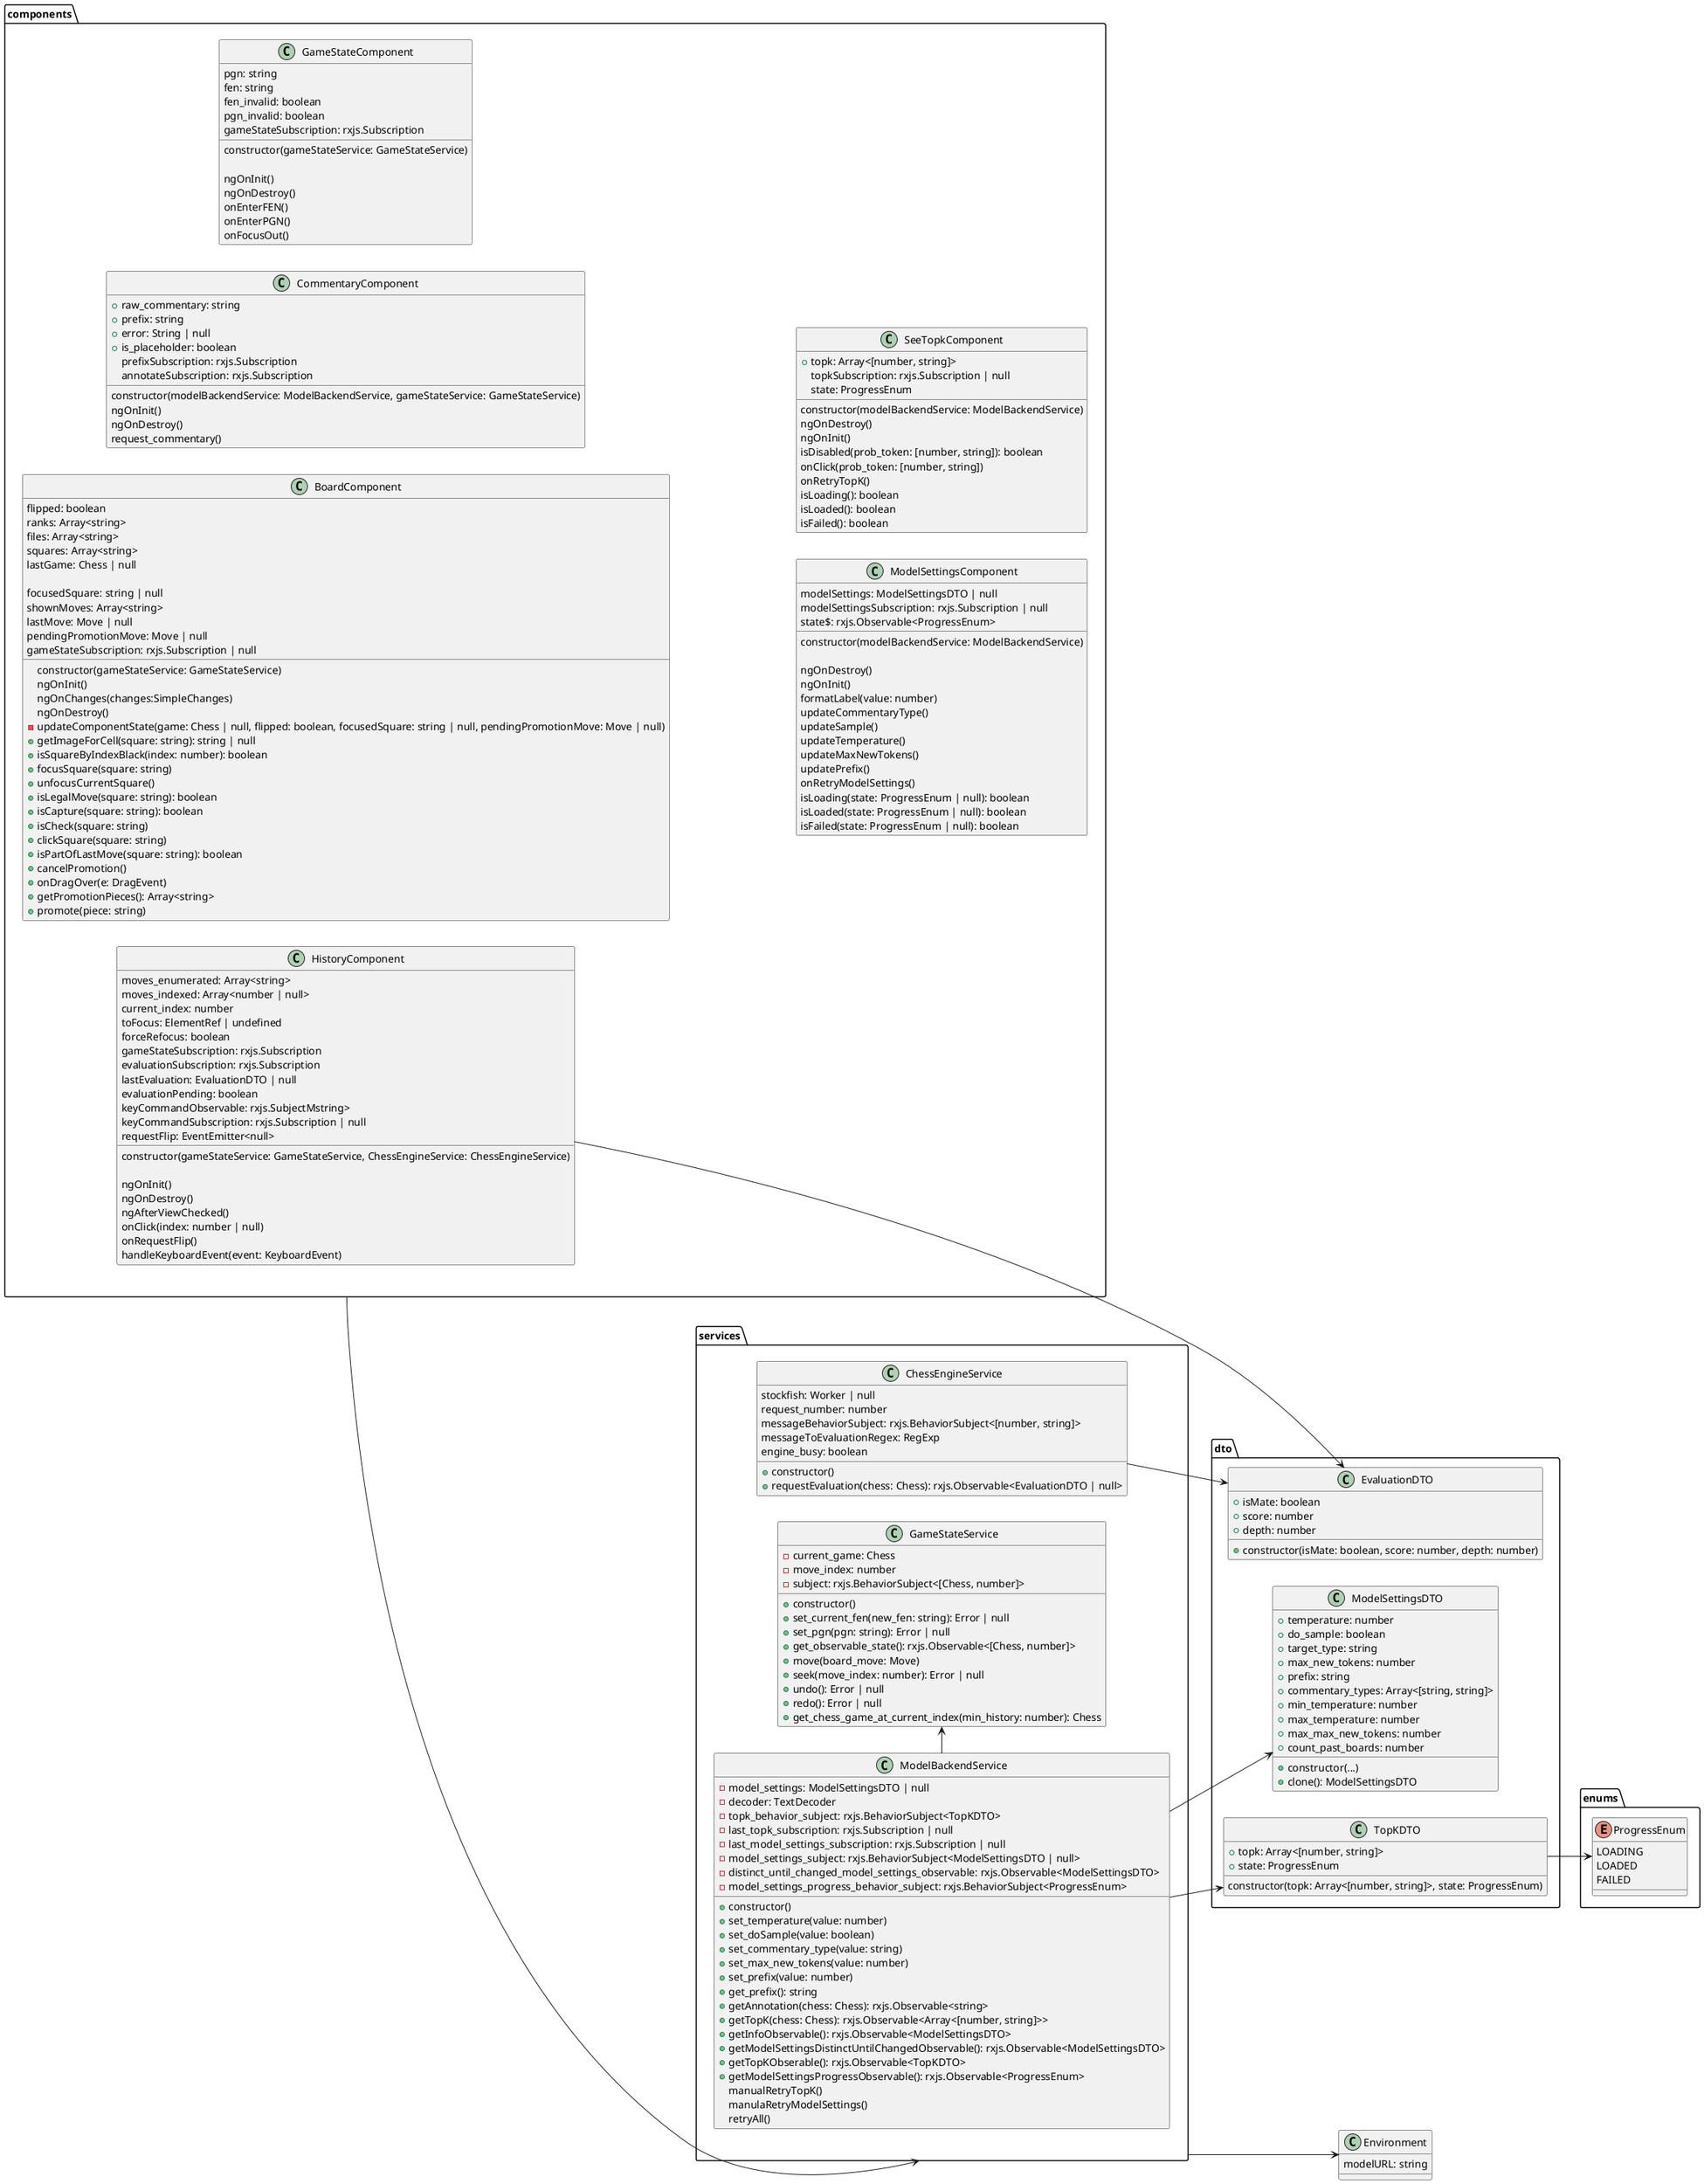 @startuml
left to right direction
class Environment {
  modelURL: string
}


package enums {
  enum ProgressEnum {
    LOADING
    LOADED
    FAILED
  }
}

package dto {
  class EvaluationDTO {
    + isMate: boolean
    + score: number
    + depth: number
    + constructor(isMate: boolean, score: number, depth: number)
  }

  class ModelSettingsDTO {
    + temperature: number
    + do_sample: boolean
    + target_type: string
    + max_new_tokens: number
    + prefix: string
    + commentary_types: Array<[string, string]>
    + min_temperature: number
    + max_temperature: number
    + max_max_new_tokens: number
    + count_past_boards: number
    
    + constructor(...)
    + clone(): ModelSettingsDTO
  }

  class TopKDTO {
    + topk: Array<[number, string]>
    + state: ProgressEnum

    constructor(topk: Array<[number, string]>, state: ProgressEnum)
  }
}

package services {
  class ChessEngineService {
    stockfish: Worker | null
    request_number: number
    messageBehaviorSubject: rxjs.BehaviorSubject<[number, string]>
    messageToEvaluationRegex: RegExp
    engine_busy: boolean

    + constructor()
    + requestEvaluation(chess: Chess): rxjs.Observable<EvaluationDTO | null>

  }

  class GameStateService {
    - current_game: Chess 
    - move_index: number 
    - subject: rxjs.BehaviorSubject<[Chess, number]>

    + constructor()
    + set_current_fen(new_fen: string): Error | null
    + set_pgn(pgn: string): Error | null
    + get_observable_state(): rxjs.Observable<[Chess, number]>
    + move(board_move: Move)
    + seek(move_index: number): Error | null
    + undo(): Error | null
    + redo(): Error | null
    + get_chess_game_at_current_index(min_history: number): Chess
  }

  class ModelBackendService {
    - model_settings: ModelSettingsDTO | null
    - decoder: TextDecoder
    - topk_behavior_subject: rxjs.BehaviorSubject<TopKDTO>
    - last_topk_subscription: rxjs.Subscription | null
    - last_model_settings_subscription: rxjs.Subscription | null
    - model_settings_subject: rxjs.BehaviorSubject<ModelSettingsDTO | null>
    - distinct_until_changed_model_settings_observable: rxjs.Observable<ModelSettingsDTO>
    - model_settings_progress_behavior_subject: rxjs.BehaviorSubject<ProgressEnum>

    + constructor()
    + set_temperature(value: number)
    + set_doSample(value: boolean)
    + set_commentary_type(value: string)
    + set_max_new_tokens(value: number)
    + set_prefix(value: number)
    + get_prefix(): string
    + getAnnotation(chess: Chess): rxjs.Observable<string>
    + getTopK(chess: Chess): rxjs.Observable<Array<[number, string]>>
    + getInfoObservable(): rxjs.Observable<ModelSettingsDTO>
    + getModelSettingsDistinctUntilChangedObservable(): rxjs.Observable<ModelSettingsDTO>
    + getTopKObserable(): rxjs.Observable<TopKDTO>
    + getModelSettingsProgressObservable(): rxjs.Observable<ProgressEnum>
    manualRetryTopK()
    manulaRetryModelSettings()
    retryAll()
  }

  ModelBackendService -> GameStateService
}

package components {
  class BoardComponent {
    flipped: boolean
    ranks: Array<string>
    files: Array<string>
    squares: Array<string>
    lastGame: Chess | null

    focusedSquare: string | null
    shownMoves: Array<string>
    lastMove: Move | null
    pendingPromotionMove: Move | null
    gameStateSubscription: rxjs.Subscription | null

    constructor(gameStateService: GameStateService)
    ngOnInit()
    ngOnChanges(changes:SimpleChanges)
    ngOnDestroy()
    - updateComponentState(game: Chess | null, flipped: boolean, focusedSquare: string | null, pendingPromotionMove: Move | null)
    + getImageForCell(square: string): string | null 
    + isSquareByIndexBlack(index: number): boolean 
    + focusSquare(square: string) 
    + unfocusCurrentSquare()
    + isLegalMove(square: string): boolean 
    + isCapture(square: string): boolean
    + isCheck(square: string)
    + clickSquare(square: string)
    + isPartOfLastMove(square: string): boolean 
    + cancelPromotion()
    + onDragOver(e: DragEvent)
    + getPromotionPieces(): Array<string>
    + promote(piece: string)
  }

  class CommentaryComponent {
    + raw_commentary: string 
    + prefix: string 
    + error: String | null 
    + is_placeholder: boolean 
    prefixSubscription: rxjs.Subscription
    annotateSubscription: rxjs.Subscription

    constructor(modelBackendService: ModelBackendService, gameStateService: GameStateService)
    ngOnInit()
    ngOnDestroy()
    request_commentary()
  }

  class GameStateComponent {
    pgn: string 
    fen: string 
    fen_invalid: boolean 
    pgn_invalid: boolean 
    gameStateSubscription: rxjs.Subscription

    constructor(gameStateService: GameStateService)

    ngOnInit()
    ngOnDestroy()
    onEnterFEN()
    onEnterPGN()
    onFocusOut()
  }

  class HistoryComponent {
    moves_enumerated: Array<string>
    moves_indexed: Array<number | null>
    current_index: number 
    toFocus: ElementRef | undefined 
    forceRefocus: boolean 
    gameStateSubscription: rxjs.Subscription 
    evaluationSubscription: rxjs.Subscription 
    lastEvaluation: EvaluationDTO | null
    evaluationPending: boolean 
    keyCommandObservable: rxjs.SubjectMstring>
    keyCommandSubscription: rxjs.Subscription | null
    requestFlip: EventEmitter<null>

    constructor(gameStateService: GameStateService, ChessEngineService: ChessEngineService)

    ngOnInit()
    ngOnDestroy()
    ngAfterViewChecked()
    onClick(index: number | null)
    onRequestFlip()
    handleKeyboardEvent(event: KeyboardEvent)
  }

  class ModelSettingsComponent {
    modelSettings: ModelSettingsDTO | null 
    modelSettingsSubscription: rxjs.Subscription | null 
    state$: rxjs.Observable<ProgressEnum>

    constructor(modelBackendService: ModelBackendService)

    ngOnDestroy()
    ngOnInit()
    formatLabel(value: number)
    updateCommentaryType()
    updateSample()
    updateTemperature()
    updateMaxNewTokens()
    updatePrefix()
    onRetryModelSettings()
    isLoading(state: ProgressEnum | null): boolean 
    isLoaded(state: ProgressEnum | null): boolean 
    isFailed(state: ProgressEnum | null): boolean 
  }
  
  class SeeTopkComponent {
    + topk: Array<[number, string]>
    topkSubscription: rxjs.Subscription | null 
    state: ProgressEnum

    constructor(modelBackendService: ModelBackendService)
    ngOnDestroy()
    ngOnInit()
    isDisabled(prob_token: [number, string]): boolean
    onClick(prob_token: [number, string])
    onRetryTopK()
    isLoading(): boolean
    isLoaded(): boolean
    isFailed(): boolean
  }
}

components.HistoryComponent --> dto.EvaluationDTO
dto.TopKDTO --> ProgressEnum
services.ModelBackendService --> dto.ModelSettingsDTO
services.ModelBackendService --> dto.TopKDTO
services.ChessEngineService --> dto.EvaluationDTO
services --> Environment
components --> services

@enduml
